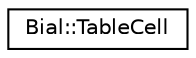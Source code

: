 digraph "Graphical Class Hierarchy"
{
  edge [fontname="Helvetica",fontsize="10",labelfontname="Helvetica",labelfontsize="10"];
  node [fontname="Helvetica",fontsize="10",shape=record];
  rankdir="LR";
  Node1 [label="Bial::TableCell",height=0.2,width=0.4,color="black", fillcolor="white", style="filled",URL="$class_bial_1_1_table_cell.html",tooltip="TableCell is the data type that composes the Table class cells. "];
}
